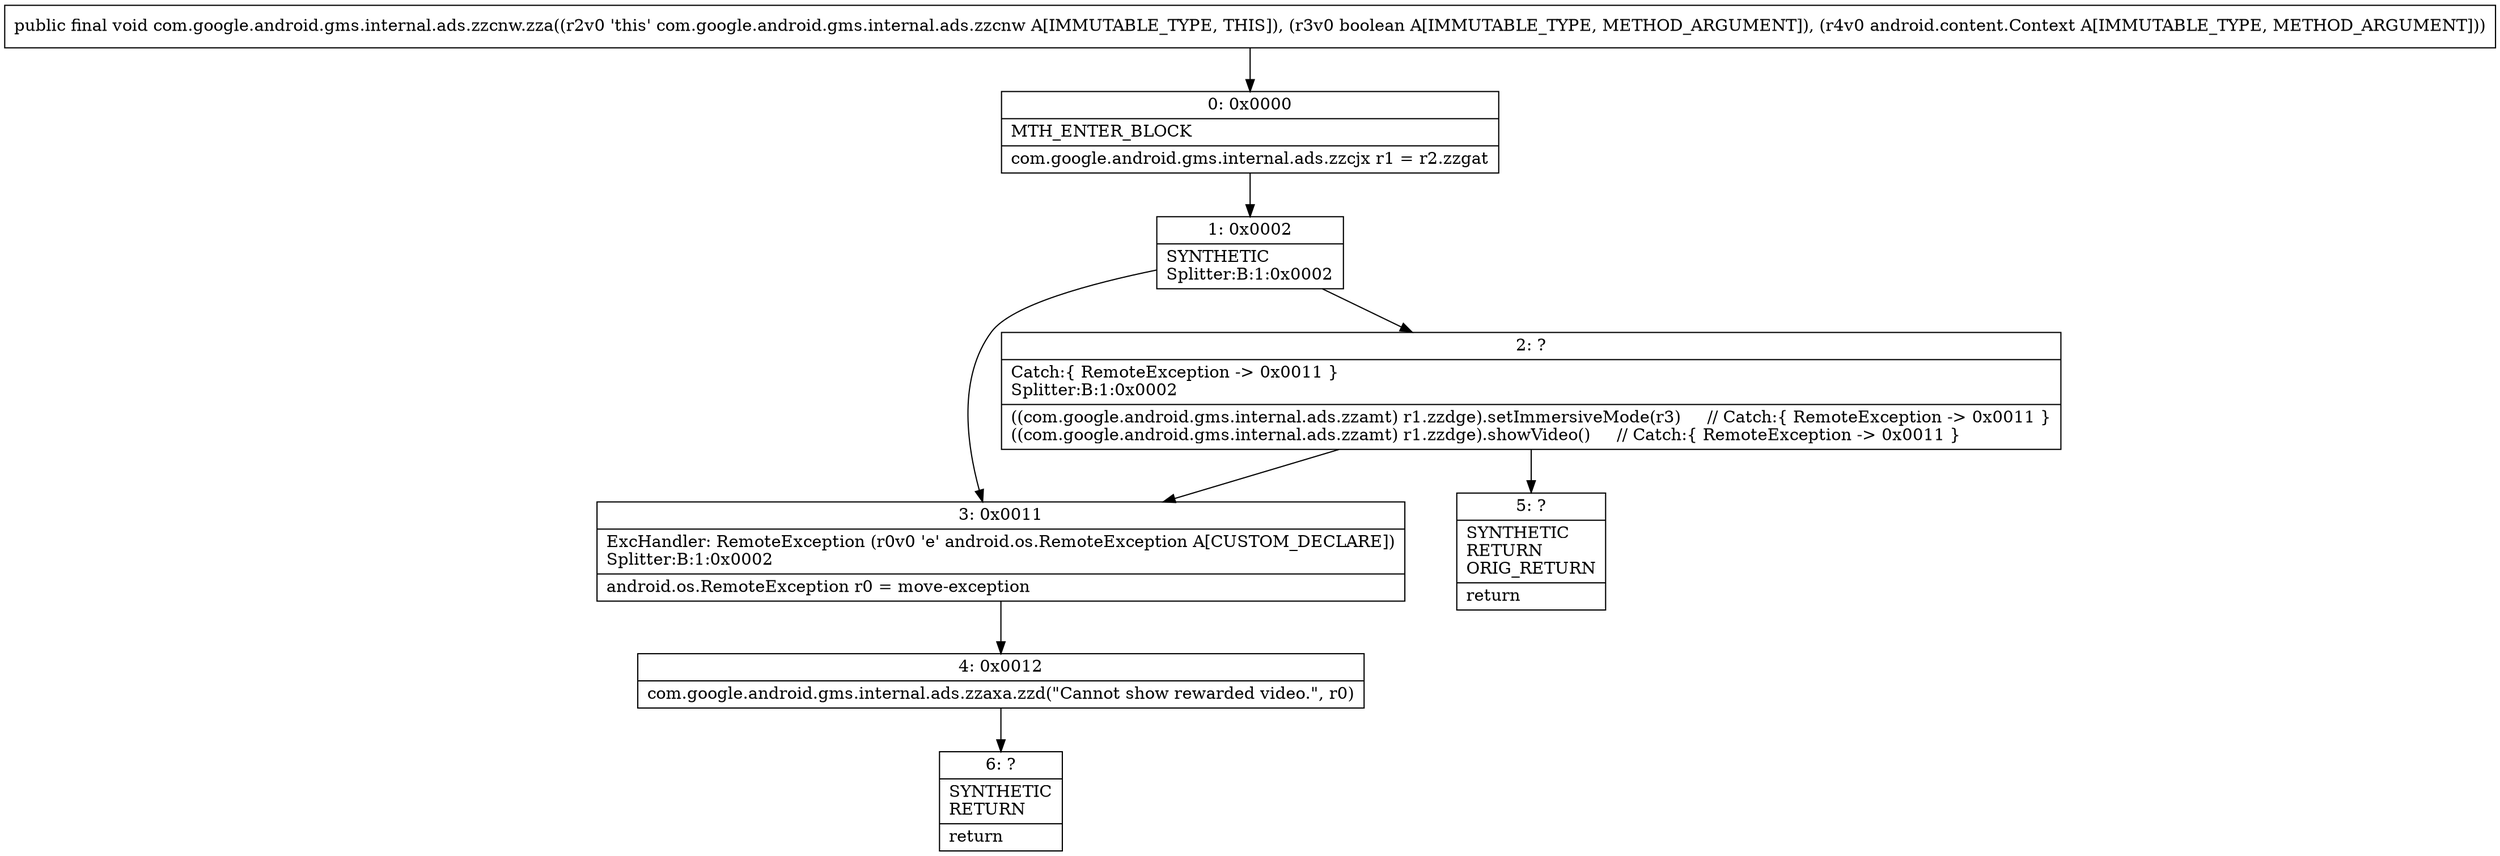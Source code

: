 digraph "CFG forcom.google.android.gms.internal.ads.zzcnw.zza(ZLandroid\/content\/Context;)V" {
Node_0 [shape=record,label="{0\:\ 0x0000|MTH_ENTER_BLOCK\l|com.google.android.gms.internal.ads.zzcjx r1 = r2.zzgat\l}"];
Node_1 [shape=record,label="{1\:\ 0x0002|SYNTHETIC\lSplitter:B:1:0x0002\l}"];
Node_2 [shape=record,label="{2\:\ ?|Catch:\{ RemoteException \-\> 0x0011 \}\lSplitter:B:1:0x0002\l|((com.google.android.gms.internal.ads.zzamt) r1.zzdge).setImmersiveMode(r3)     \/\/ Catch:\{ RemoteException \-\> 0x0011 \}\l((com.google.android.gms.internal.ads.zzamt) r1.zzdge).showVideo()     \/\/ Catch:\{ RemoteException \-\> 0x0011 \}\l}"];
Node_3 [shape=record,label="{3\:\ 0x0011|ExcHandler: RemoteException (r0v0 'e' android.os.RemoteException A[CUSTOM_DECLARE])\lSplitter:B:1:0x0002\l|android.os.RemoteException r0 = move\-exception\l}"];
Node_4 [shape=record,label="{4\:\ 0x0012|com.google.android.gms.internal.ads.zzaxa.zzd(\"Cannot show rewarded video.\", r0)\l}"];
Node_5 [shape=record,label="{5\:\ ?|SYNTHETIC\lRETURN\lORIG_RETURN\l|return\l}"];
Node_6 [shape=record,label="{6\:\ ?|SYNTHETIC\lRETURN\l|return\l}"];
MethodNode[shape=record,label="{public final void com.google.android.gms.internal.ads.zzcnw.zza((r2v0 'this' com.google.android.gms.internal.ads.zzcnw A[IMMUTABLE_TYPE, THIS]), (r3v0 boolean A[IMMUTABLE_TYPE, METHOD_ARGUMENT]), (r4v0 android.content.Context A[IMMUTABLE_TYPE, METHOD_ARGUMENT])) }"];
MethodNode -> Node_0;
Node_0 -> Node_1;
Node_1 -> Node_2;
Node_1 -> Node_3;
Node_2 -> Node_3;
Node_2 -> Node_5;
Node_3 -> Node_4;
Node_4 -> Node_6;
}

